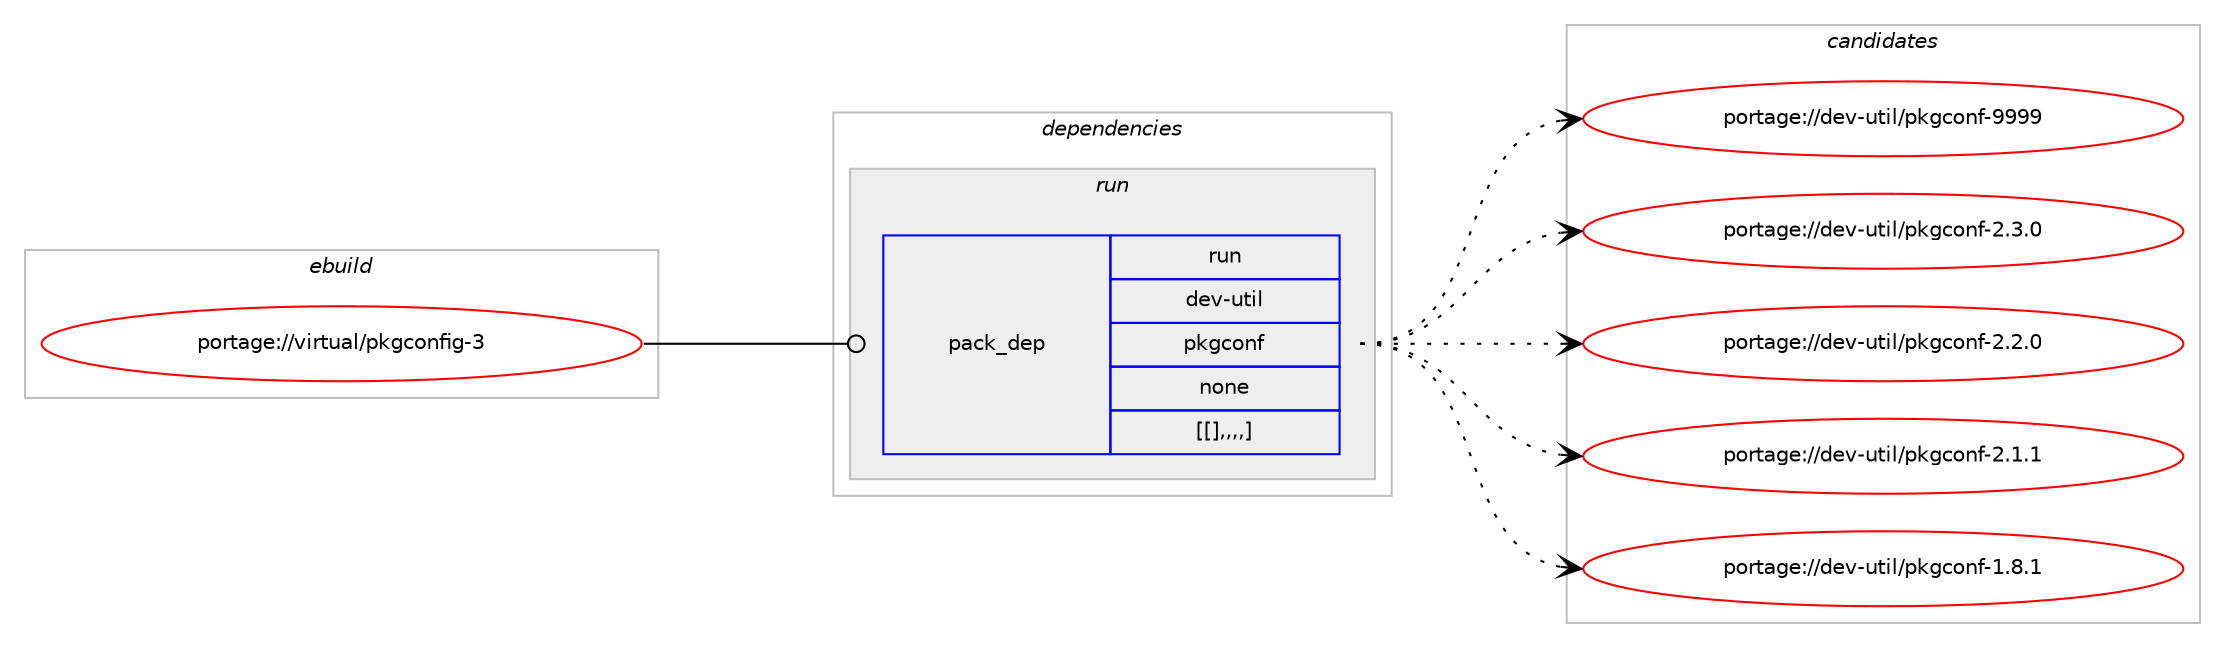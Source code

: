 digraph prolog {

# *************
# Graph options
# *************

newrank=true;
concentrate=true;
compound=true;
graph [rankdir=LR,fontname=Helvetica,fontsize=10,ranksep=1.5];#, ranksep=2.5, nodesep=0.2];
edge  [arrowhead=vee];
node  [fontname=Helvetica,fontsize=10];

# **********
# The ebuild
# **********

subgraph cluster_leftcol {
color=gray;
label=<<i>ebuild</i>>;
id [label="portage://virtual/pkgconfig-3", color=red, width=4, href="../virtual/pkgconfig-3.svg"];
}

# ****************
# The dependencies
# ****************

subgraph cluster_midcol {
color=gray;
label=<<i>dependencies</i>>;
subgraph cluster_compile {
fillcolor="#eeeeee";
style=filled;
label=<<i>compile</i>>;
}
subgraph cluster_compileandrun {
fillcolor="#eeeeee";
style=filled;
label=<<i>compile and run</i>>;
}
subgraph cluster_run {
fillcolor="#eeeeee";
style=filled;
label=<<i>run</i>>;
subgraph pack1947 {
dependency2479 [label=<<TABLE BORDER="0" CELLBORDER="1" CELLSPACING="0" CELLPADDING="4" WIDTH="220"><TR><TD ROWSPAN="6" CELLPADDING="30">pack_dep</TD></TR><TR><TD WIDTH="110">run</TD></TR><TR><TD>dev-util</TD></TR><TR><TD>pkgconf</TD></TR><TR><TD>none</TD></TR><TR><TD>[[],,,,]</TD></TR></TABLE>>, shape=none, color=blue];
}
id:e -> dependency2479:w [weight=20,style="solid",arrowhead="odot"];
}
}

# **************
# The candidates
# **************

subgraph cluster_choices {
rank=same;
color=gray;
label=<<i>candidates</i>>;

subgraph choice1935 {
color=black;
nodesep=1;
choice1001011184511711610510847112107103991111101024557575757 [label="portage://dev-util/pkgconf-9999", color=red, width=4,href="../dev-util/pkgconf-9999.svg"];
choice100101118451171161051084711210710399111110102455046514648 [label="portage://dev-util/pkgconf-2.3.0", color=red, width=4,href="../dev-util/pkgconf-2.3.0.svg"];
choice100101118451171161051084711210710399111110102455046504648 [label="portage://dev-util/pkgconf-2.2.0", color=red, width=4,href="../dev-util/pkgconf-2.2.0.svg"];
choice100101118451171161051084711210710399111110102455046494649 [label="portage://dev-util/pkgconf-2.1.1", color=red, width=4,href="../dev-util/pkgconf-2.1.1.svg"];
choice100101118451171161051084711210710399111110102454946564649 [label="portage://dev-util/pkgconf-1.8.1", color=red, width=4,href="../dev-util/pkgconf-1.8.1.svg"];
dependency2479:e -> choice1001011184511711610510847112107103991111101024557575757:w [style=dotted,weight="100"];
dependency2479:e -> choice100101118451171161051084711210710399111110102455046514648:w [style=dotted,weight="100"];
dependency2479:e -> choice100101118451171161051084711210710399111110102455046504648:w [style=dotted,weight="100"];
dependency2479:e -> choice100101118451171161051084711210710399111110102455046494649:w [style=dotted,weight="100"];
dependency2479:e -> choice100101118451171161051084711210710399111110102454946564649:w [style=dotted,weight="100"];
}
}

}
